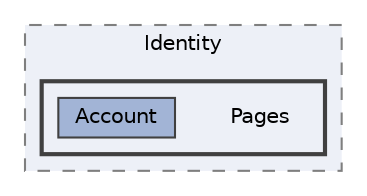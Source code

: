 digraph "E:/Users/venel/Desktop/TravellerV2/traveller/Traveller-Server/Areas/Identity/Pages"
{
 // LATEX_PDF_SIZE
  bgcolor="transparent";
  edge [fontname=Helvetica,fontsize=10,labelfontname=Helvetica,labelfontsize=10];
  node [fontname=Helvetica,fontsize=10,shape=box,height=0.2,width=0.4];
  compound=true
  subgraph clusterdir_37f4cee82ab9a2dbb266ba5760006231 {
    graph [ bgcolor="#edf0f7", pencolor="grey50", label="Identity", fontname=Helvetica,fontsize=10 style="filled,dashed", URL="dir_37f4cee82ab9a2dbb266ba5760006231.html",tooltip=""]
  subgraph clusterdir_ea585c7462a95474ddc1ea1efb3e3e9c {
    graph [ bgcolor="#edf0f7", pencolor="grey25", label="", fontname=Helvetica,fontsize=10 style="filled,bold", URL="dir_ea585c7462a95474ddc1ea1efb3e3e9c.html",tooltip=""]
    dir_ea585c7462a95474ddc1ea1efb3e3e9c [shape=plaintext, label="Pages"];
  dir_0bb2a1744a56c3895a7846640fedfd6e [label="Account", fillcolor="#a2b4d6", color="grey25", style="filled", URL="dir_0bb2a1744a56c3895a7846640fedfd6e.html",tooltip=""];
  }
  }
}
